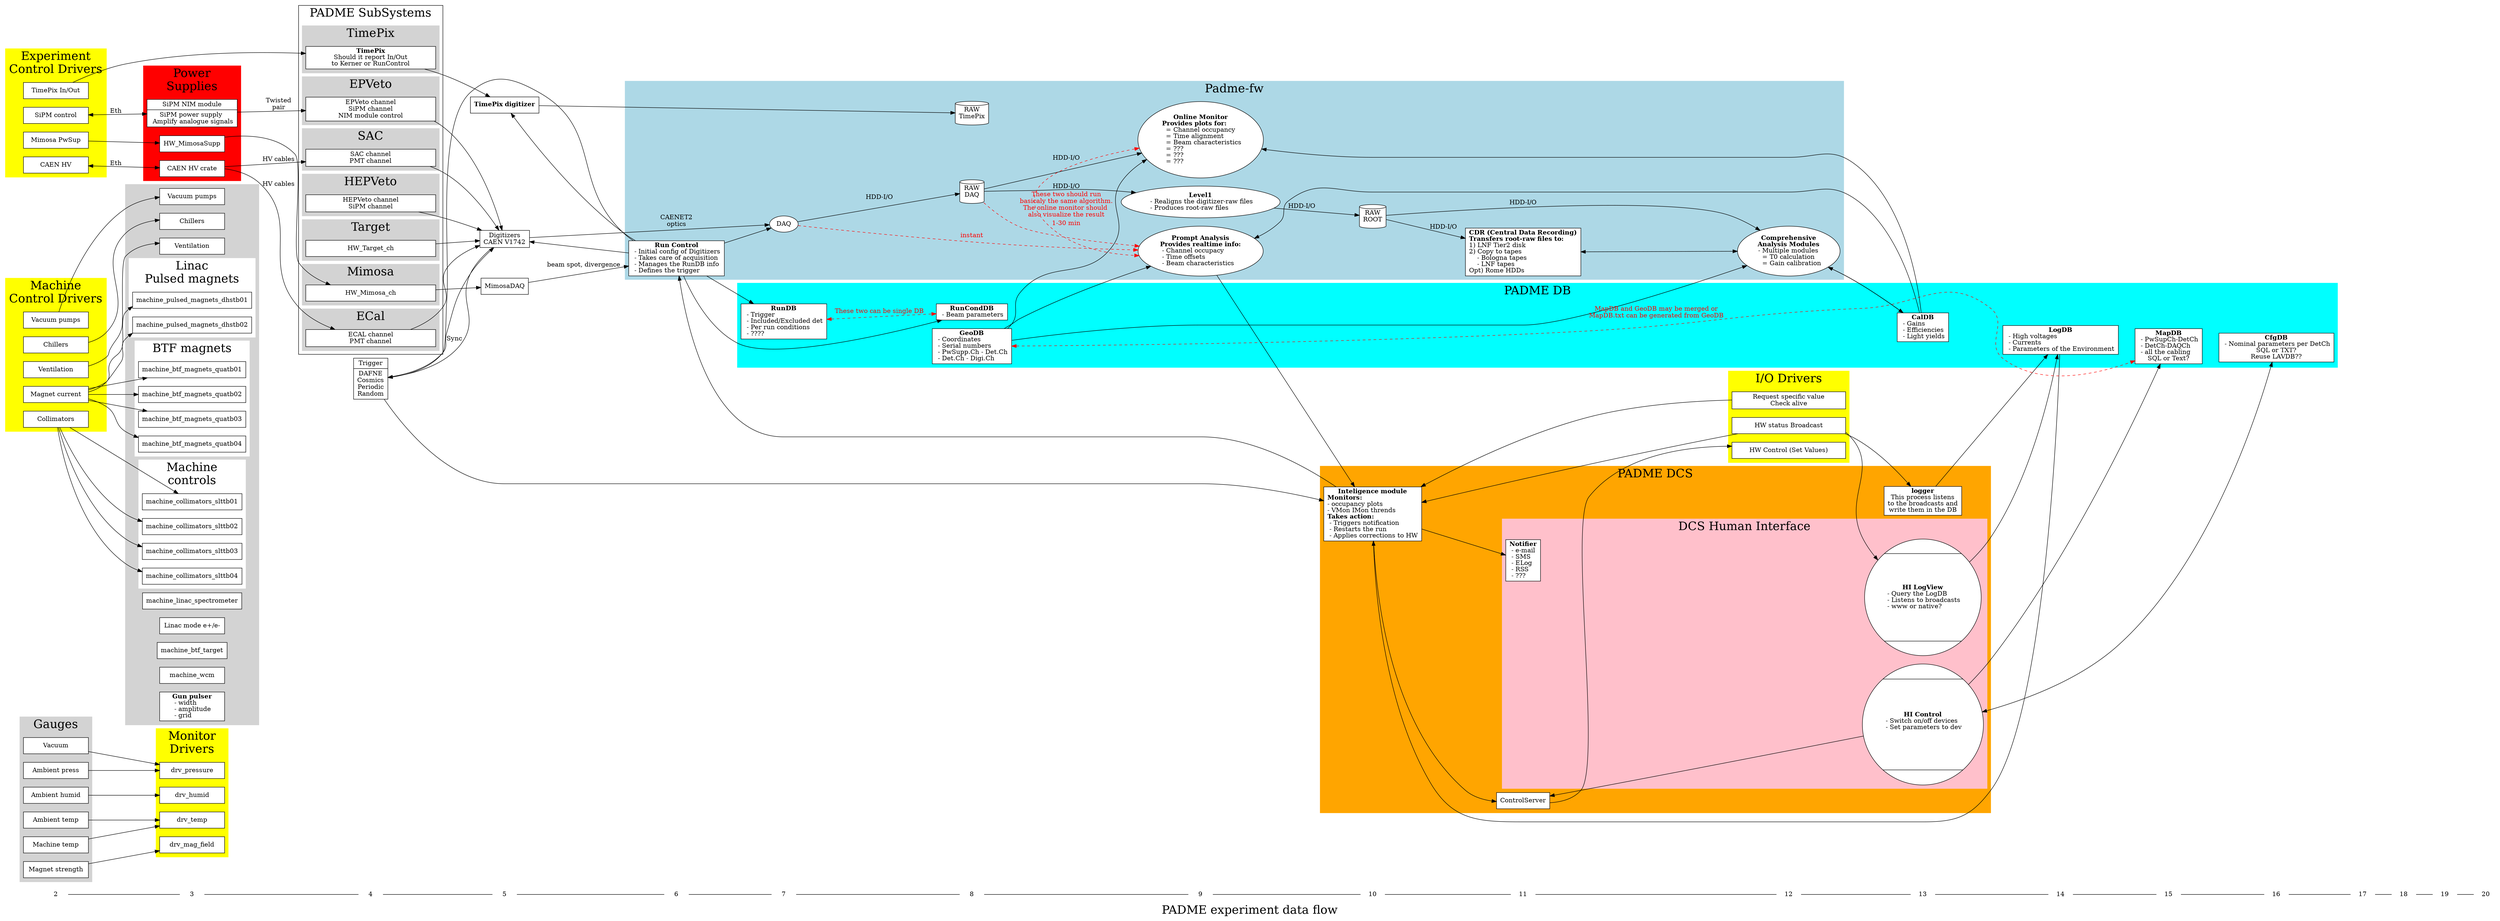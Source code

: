#!/bin/dot -T"svg" -O

digraph PADME_flowchart {
  newrank=true;/*{{{*/
  //graph[rankstep=2] doesnt work....
  remincross=true;
  compound=true;
  graph [ layout=dot] //, ratio=auto, splines=true, splines=spline];
  graph [rankdir=LR];

  {
    node [shape = none];
    edge[arrowhead=none];
    //1  ->
    2  -> 3  -> 4  -> 5  -> 6  -> 7  -> 8  -> 9  -> 10 -> 11 -> 12 -> 13 -> 14 -> 15 -> 16 -> 17 -> 18 -> 19 -> 20;
  }

  //graph[splines=true, splines=spline];
  //edge [splines=false, splines="",fontcolor=red, label="UU"];
  //edge[dir=both,label="edge"];
  fontsize=26;
  fontnames=svg;
  node[shape=record];/*}}}*/




  {//Harware units /*{{{*/
    graph[style=filled color=lightgrey];node[style=filled,fillcolor=white];
    subgraph cluster_gauges{
      node[width=2];
      label="Gauges";
      gauge_vacuum       [label="Vacuum"];
      gauge_ambtemp      [label="Ambient temp"];
      gauge_ambhumid     [label="Ambient humid"];
      gauge_ambpressure  [label="Ambient press"];
      gauge_temp         [label="Machine temp"];
      gauge_mag_field    [label="Magnet strength"];
    }
    subgraph cluster_machine_controls{
      {
    graph[style=filled color=white];//node[style=filled,fillcolor=white];
      node[width=2];
      graph[rank=same];
      label="Machine\ncontrols";
      machine_vacuum_pumps    [label="Vacuum pumps" ];
      machine_cooling         [label="Chillers"     ];
      machine_ventilation     [label="Ventilation"  ];
      machine_linac_spectrometer
      machine_linac_modeepem  [label="Linac mode e+/e-"];
      machine_btf_target

    subgraph cluster_linac_pulsed_magnets{
      label="Linac\nPulsed magnets";
      machine_pulsed_magnets_dhstb01;
      machine_pulsed_magnets_dhstb02;
    }
    subgraph cluster_btf_magnets{
      label="BTF magnets";
      machine_btf_magnets_quatb01;
      machine_btf_magnets_quatb02;
      machine_btf_magnets_quatb03;
      machine_btf_magnets_quatb04;
    }
    subgraph cluster_collimators{
      machine_collimators_slttb01;
      machine_collimators_slttb02;
      machine_collimators_slttb03;
      machine_collimators_slttb04;
    }
    machine_wcm;
    machine_gun_pulser[label=<<b>Gun pulser</b><br/> - width<br align="left"/> - amplitude<br align="left"/> - grid<br align="left"/>>]
      }
    }
  }/*}}}*/

  {//Kernel Drivers /*{{{*/
    node[width=2];
    graph[style=filled color=yellow];node[style=filled,fillcolor=white];
    {rank=same;
      // drv_mag_field;
      // drv_vacuum_pumps;
      // drv_IO_requestInfo;
    }
    subgraph cluster_drv_gauges{
      graph[rank=same];
      label="Monitor\nDrivers";
      drv_mag_field;
      drv_pressure;
      drv_temp;
      drv_humid;
    }
    subgraph  cluster_drv_controls_machine{
      graph[rank=same];
      label="Machine\nControl Drivers";
      drv_vacuum_pumps   [label="Vacuum pumps" ];
      drv_cooling        [label="Chillers"     ];
      drv_ventilation    [label="Ventilation"  ];
      drv_magnet_current [label="Magnet current"];
      drv_collimators    [label="Collimators"];
    }
    subgraph  cluster_drv_controls_exp{
      graph[rank=same];
      label="Experiment\nControl Drivers";
      drv_HV_caen        [label="CAEN HV"];
      drv_HV_NIM_SiPM    [label="SiPM control"];
      drv_Mimosa         [label="Mimosa PwSup"];
      drv_TimePix        [label="TimePix In/Out"];
    }




    subgraph cluster_drv_IO{
    node[width=3.5];
      graph[rank=same];
      label="I/O Drivers";
      drv_IO_requestInfo [label="Request specific value\nCheck alive"];
      drv_IO_SetValues   [label="HW Control (Set Values)"];
      drv_IO_broadcast   [label="HW status Broadcast"];
    }
  }/*}}}*/

  subgraph cluster_PwSupplies{/*{{{*/
    graph[style=filled color=red];node[style=filled,fillcolor=white];
    node[width=2];
    label="Power\nSupplies";
    rank=same;
    HW_NIM_SiPM_Module   [label="<f0>SiPM NIM module | <f1> SiPM power supply \n Amplify analogue signals"];
    HW_CAEN_HV [label=<CAEN HV crate<br align="right"/>>]; //Eth control
    HW_MimosaSupp
  }/*}}}*/

  subgraph cluster_PADME_DET{/*{{{*/
    node[width=4];
    label="PADME SubSystems";

    rank=same;


    {graph[style=filled color=lightgrey];node[style=filled,fillcolor=white];
      subgraph cluster_ECAL {
        //node [style=filled]; color=blue;
        label="ECal";
        HW_ECAL_ch    [label="ECAL channel\nPMT channel"];
      }
      subgraph cluster_SAC {
        label="SAC";
        HW_SAC_ch    [label="SAC channel\nPMT channel"];
      }
      subgraph cluster_EPVeto {
        label="EPVeto";
        HW_EPVeto_ch  [label="EPVeto channel\nSiPM channel\nNIM module control"]
      }
      subgraph cluster_HEPVeto {
        label="HEPVeto";
        HW_HEPVeto_ch [label="HEPVeto channel\nSiPM channel"]
      }
      subgraph cluster_Target{
        label="Target";
        HW_Target_ch
      }
      subgraph cluster_Mimosa{
        label="Mimosa";
        HW_Mimosa_ch;
      }
      subgraph cluster_TimePix{
        label="TimePix";
      HW_TimePix[label=<<b>TimePix</b><br/>Should it report In/Out<br/>to Kerner or RunControl<br/>>];
      }
    }
  }/*}}}*/


  subgraph cluster_padme_fw{/*{{{*/
    graph[style=filled color=lightblue];node[style=filled,fillcolor=white];
    RunControl [label=<<b>Run Control</b><br/> - Initial config of Digitizers<br align="left"/> - Takes care of acquisition<br align="left"/> - Manages the RunDB info<br align="left"/> - Defines the trigger<br align="left"/>>];
    label="Padme-fw";
    { node[shape=cylinder];
      fw_HDD_digiraw     [label="RAW\nDAQ"];
      fw_HDD_timepixraw  [label="RAW\nTimePix"];
      fw_HDD_rootraw     [label="RAW\nROOT"];
    }
    {rank=same;
    fw_HDD_digiraw   ;
    fw_HDD_timepixraw;
    }



    { node[shape=""];
      fw_DAQ            [label="DAQ"];
      fw_L1             [label=<<b>Level1</b><br/> - Realigns the digitizer-raw files<br align="left"/> - Produces root-raw files<br align="left"/>>];
      fw_OnlineMonitor  [label=<<b>Online Monitor</b><br/> <b>Provides plots for:</b><br align="left"/>   = Channel occupancy<br align="left"/>   = Time alignment<br align="left"/>   = Beam characteristics<br align="left"/>   = ???<br align="left"/>   = ???<br align="left"/>   = ???<br align="left"/>>];
      fw_PromptAnalysis [label=<<b>Prompt Analysis</b><br/><b>Provides realtime info:</b><br align="left"/> - Channel occupacy<br align="left"/> - Time offsets<br align="left"/> - Beam characteristics<br align="left"/>>];
      fw_ComprehensiveAnalysis[label=<<b>Comprehensive<br align="center"/>Analysis Modules</b><br/> - Multiple modules<br align="left"/>   = T0 calculation<br align="left"/>   = Gain calibration<br align="left"/>>];
    }
    fw_CDR [label=<<b>CDR (Central Data Recording)</b><br/><b>Transfers root-raw files to:</b><br align="left"/>1) LNF Tier2 disk<br align="left"/>2) Copy to tapes<br align="left"/>    - Bologna tapes<br align="left"/>    - LNF tapes<br align="left"/>Opt) Rome HDDs<br align="left"/>>];


    {rank=same;
      fw_CDR;
      //fw_ComprehensiveAnalysis
    }

    {rank=same;
      //fw_CDR;
      //fw_ComprehensiveAnalysis
      fw_OnlineMonitor;
      fw_PromptAnalysis;
      fw_L1
    }
    {edge[label="HDD-I/O"];
      fw_DAQ -> fw_HDD_digiraw;
      fw_HDD_digiraw-> fw_L1  ;
      fw_L1 -> fw_HDD_rootraw ;
      fw_HDD_digiraw->fw_OnlineMonitor;
      fw_HDD_rootraw -> { fw_CDR, fw_ComprehensiveAnalysis}
    }

    {edge[label="???",fontcolor=red,style=dashed,color=red];
      fw_DAQ->fw_PromptAnalysis[label="instant"];
      fw_HDD_digiraw->fw_PromptAnalysis[label="1-30 min"];
      {edge[control=faslse];
        fw_OnlineMonitor->fw_PromptAnalysis[dir=both,label="These two should run\nbasicaly the same algorithm.\nThe online monitor should \nalso visualize the result"];
      }
    }

    fw_CDR->fw_ComprehensiveAnalysis[dir=both,constraint=true];


  }/*}}}*/


  subgraph cluster_PADME_DCS {/*{{{*/
    graph[style=filled color=orange];node[style=filled,fillcolor=white];

    label="PADME DCS";
    decision [label=<<b>Inteligence module<br/>Monitors:</b><br align="left"/>- occupancy plots<br align="left"/>- VMon IMon thrends<br align="left"/><b>Takes action:</b><br align="left"/> - Triggers notification<br align="left"/> - Restarts the run<br align="left"/> - Applies corrections to HW<br align="left"/>>];
    logger [shape=box,label=<<b>logger</b><br/>This process listens<br/>to the broadcasts and<br/>write them in the DB<br/>>];
    ControlServer;
    //{rank=same;
    //  ControlServer;
    //  logger;
    //}
    subgraph cluster_HI
    {
      label="DCS Human Interface";
      graph[style=filled color=pink];node[style=filled,fillcolor=white];
      {
        rank=same;
        node[shape=Mcircle];
        HIControl[label=<<b>HI Control</b><br/> - Switch on/off devices<br align="left"/> - Set parameters to dev<br align="left"/> >];
        HILogView[label=<<b>HI LogView</b><br/> - Query the LogDB<br align="left"/> - Listens to broadcasts<br align="left"/> - www or native?<br align="left"/>>];
      }
      notify   [label=<<b>Notifier</b><br/> - e-mail<br align="left"/> - SMS<br align="left"/> - ELog<br align="left"/> - RSS<br align="left"/> - ???<br align="left"/>>];

      //HIRunControl;
    }
  }/*}}}*/

//label=<<b>Level1</b><br/><br align="left"/><br align="left"/><br align="left"/><br align="left"/><br align="left"/><br align="left"/><br align="left"/><br align="left"/>>
  subgraph cluster_PADME_DB {/*{{{*/
    graph[style=filled color=cyan];node[style=filled,fillcolor=white];
    //rank=same;
    label="PADME DB";
    LogDB   [label=<<b>LogDB</b><br/> - High voltages<br align="left"/> - Currents<br align="left"/> - Parameters of the Environment<br align="left"/>>];

    CfgDB   [label=<<b>CfgDB</b><br/> - Nominal parameters per DetCh<br align="left"/>SQL or TXT?<br/>Reuse LAVDB??<br/>>];

    MapDB   [label=<<b>MapDB</b><br/> - PwSupCh-DetCh<br align="left"/> - DetCh-DAQCh<br align="left"/> - all the cabling<br align="left"/>SQL or Text?<br/>>];

    RunDB   [label=<<b>RunDB</b><br/> - Trigger<br align="left"/> - Included/Excluded det<br align="left"/> - Per run conditions<br align="left"/> - ????<br align="left"/>>];
    RunConfDB   [label=<<b>RunCondDB</b><br/> - Beam parameters<br align="left"/>>];

    GeoDB   [label=<<b>GeoDB</b><br/> - Coordinates<br align="left"/> - Serial numbers<br align="left"/> - PwSupp.Ch - Det.Ch<br align="left"/> - Det.Ch - Digi.Ch<br align="left"/>>]

    CalDB   [label=<<b>CalDB</b><br/> - Gains<br align="left"/> - Efficiencies<br align="left"/> - Light yields<br align="left"/>>];
    //"CalDB|Callibration\ncoefficients"

    {rank=same;
      //GeoDB;
      //CalDB;
    }



    {edge[label="???",fontcolor=red,style=dashed,color=red];
      GeoDB->MapDB[dir=both, label="MapDB and GeoDB may be merged or\nMapDB.txt can be generated from GeoDB",constraint=false];
      RunDB->RunConfDB[dir=both, label="These two can be single DB"];
      //RunDB->CalDB[dir=both]; // it is not needed. they will be neede on analysis level
    }


    {edge[style=invis]
      //RunConfDB->GeoDB->CalDB->
      LogDB->MapDB->CfgDB;
    }
  }/*}}}*/


  drv_Mimosa->HW_MimosaSupp->HW_Mimosa_ch->MimosaDAQ;
  MimosaDAQ->RunControl[label="beam spot, divergence"];

  GeoDB->{fw_PromptAnalysis,fw_OnlineMonitor,fw_ComprehensiveAnalysis}
  //{fw_PromptAnalysis,fw_OnlineMonitor,fw_ComprehensiveAnalysis}->GeoDB
  CalDB->{fw_PromptAnalysis,fw_OnlineMonitor,fw_ComprehensiveAnalysis}[concentrate=false];
  fw_ComprehensiveAnalysis->CalDB;





  RunControl->RunDB;
  RunControl->RunConfDB;
  //HIRunControl->RunControl;

  logger->LogDB;

  drv_IO_broadcast ->logger;

  HIControl-> ControlServer;
  //ControlServer->HIControl;

  ControlServer->drv_IO_SetValues;
  //drv_IO_SetValues->ControlServer;

  HIControl->CfgDB[dir=both];
  drv_IO_broadcast->HILogView;
  HILogView->LogDB;
  HIControl->MapDB;

  {
    //edge[style=invis]
    fw_PromptAnalysis->decision;
    decision->ControlServer;
    LogDB->decision;
    decision->RunControl;
    Trigger->decision;
    drv_IO_requestInfo->decision;
  }
  drv_IO_broadcast-> decision;
  decision-> notify;

  RunControl;

{edge[constraint=false]
  RunControl->Trigger[constraint=false];
  RunControl->HW_Digitizer;
  RunControl->fw_DAQ[constraint=false];
  RunControl->HW_Digitizer_TimePix[concentrate=false];
  //Trigger->RunControl;
}


  Trigger[label="Trigger|DAFNE\nCosmics\nPeriodic\nRandom"];
  Trigger -> HW_Digitizer[constraint=true,label=""];
  HW_Digitizer->Trigger  [constraint=true,label="Sync"];









  HW_ECAL_ch   ->HW_Digitizer;
  HW_EPVeto_ch ->HW_Digitizer;
  HW_HEPVeto_ch->HW_Digitizer;
  HW_Target_ch ->HW_Digitizer;
  HW_SAC_ch -> HW_Digitizer;

  HW_TimePix->HW_Digitizer_TimePix;

  drv_HV_NIM_SiPM  ->  HW_NIM_SiPM_Module  [label="Eth",dir=both];
  HW_NIM_SiPM_Module-> HW_EPVeto_ch [label="Twisted\npair"];

  HW_Digitizer [label="Digitizers\nCAEN V1742"];
  HW_Digitizer_TimePix[label=<<b>TimePix digitizer</b><br/>>];


  drv_HV_caen  ->  HW_CAEN_HV [label="Eth",dir=both];
  HW_CAEN_HV -> HW_ECAL_ch [label="HV cables"];
  HW_CAEN_HV -> HW_SAC_ch [label="HV cables"];


  {rank=same;HW_Digitizer,HW_Digitizer_TimePix, MimosaDAQ}



  drv_TimePix->HW_TimePix





    // edges
    gauge_vacuum      ->drv_pressure;
  gauge_ambtemp     ->drv_temp;
  gauge_ambhumid    ->drv_humid;
  gauge_ambpressure ->drv_pressure;
  gauge_temp        ->drv_temp;
  gauge_mag_field   ->drv_mag_field;

  drv_vacuum_pumps  ->machine_vacuum_pumps  ;
  drv_cooling       ->machine_cooling       ;
  drv_ventilation   ->machine_ventilation   ;







  machine_linac_spectrometer
    machine_linac_modeepem 
    machine_btf_target
    drv_magnet_current->{
      machine_pulsed_magnets_dhstb01
        machine_pulsed_magnets_dhstb02
        machine_btf_magnets_quatb01
        machine_btf_magnets_quatb02
        machine_btf_magnets_quatb03
        machine_btf_magnets_quatb04
    }
  drv_collimators->{
    machine_collimators_slttb01
      machine_collimators_slttb02
      machine_collimators_slttb03
      machine_collimators_slttb04
  }
  machine_wcm
    machine_gun_pulser





















    HW_Digitizer -> fw_DAQ[label="CAENET2\noptics"];
  HW_Digitizer_TimePix ->fw_HDD_timepixraw;


  //{rank=same;Trigger, fw_DAQ;}

  //{ rank=same; 1 ; gauge_vacuum }
  { rank=same; 2 ; drv_cooling}
  { rank=same; 3 ; HW_MimosaSupp; }
  { rank=same; 4 ; HW_EPVeto_ch, Trigger}
  { rank=same; 5 ; HW_Digitizer}
  { rank=same; 6 ; RunControl}
  { rank=same; 7 ; fw_DAQ;}
  // { rank=same; 7 ; RunControl}
  // { rank=same; 8 ; }
  // { rank=same; 9 ;}
  // { rank=same; 10; decision}
  // { rank=same; 11;    }
  // { rank=same; 12; HIControl}
  // { rank=same; 13; LogDB}
  // { rank=same; 14; }
  // { rank=same; 15; drv_IO_requestInfo}
  // { rank=same; 16; }
  { rank=same; 17; }
  { rank=same; 18; }
  { rank=same; 19; }
  { rank=same; 20; }
  //Trigger->LogDB



  label="PADME experiment data flow";
}




//HINTS:
//drivers ->logger[ltail=cluster_drivers];
//edge[style=invis]
//edge[constraint=false];
//edge[concentrate=false];
//label=<<b>Level1</b><br/><br align="left"/><br align="left"/><br align="left"/><br align="left"/><br align="left"/><br align="left"/><br align="left"/><br align="left"/>>
